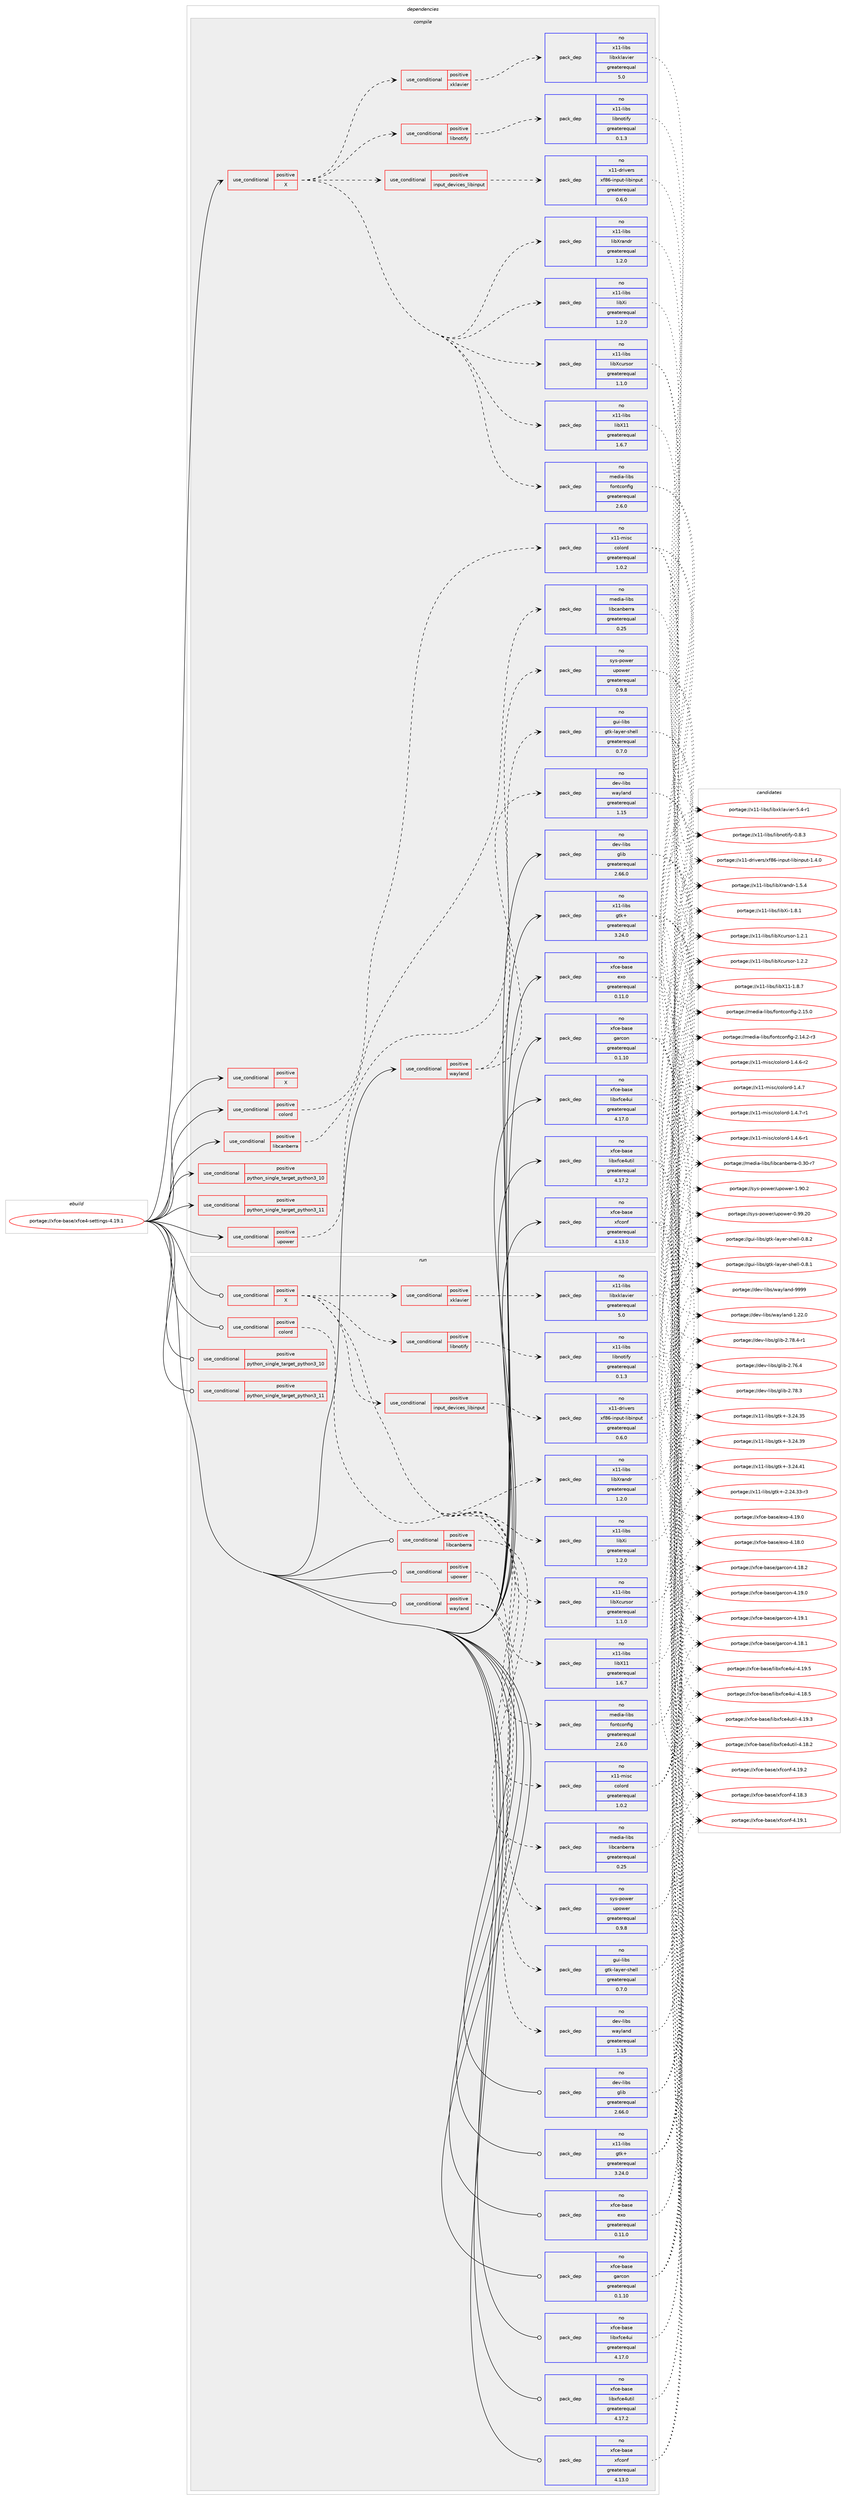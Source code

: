 digraph prolog {

# *************
# Graph options
# *************

newrank=true;
concentrate=true;
compound=true;
graph [rankdir=LR,fontname=Helvetica,fontsize=10,ranksep=1.5];#, ranksep=2.5, nodesep=0.2];
edge  [arrowhead=vee];
node  [fontname=Helvetica,fontsize=10];

# **********
# The ebuild
# **********

subgraph cluster_leftcol {
color=gray;
rank=same;
label=<<i>ebuild</i>>;
id [label="portage://xfce-base/xfce4-settings-4.19.1", color=red, width=4, href="../xfce-base/xfce4-settings-4.19.1.svg"];
}

# ****************
# The dependencies
# ****************

subgraph cluster_midcol {
color=gray;
label=<<i>dependencies</i>>;
subgraph cluster_compile {
fillcolor="#eeeeee";
style=filled;
label=<<i>compile</i>>;
subgraph cond13844 {
dependency20442 [label=<<TABLE BORDER="0" CELLBORDER="1" CELLSPACING="0" CELLPADDING="4"><TR><TD ROWSPAN="3" CELLPADDING="10">use_conditional</TD></TR><TR><TD>positive</TD></TR><TR><TD>X</TD></TR></TABLE>>, shape=none, color=red];
subgraph pack6325 {
dependency20443 [label=<<TABLE BORDER="0" CELLBORDER="1" CELLSPACING="0" CELLPADDING="4" WIDTH="220"><TR><TD ROWSPAN="6" CELLPADDING="30">pack_dep</TD></TR><TR><TD WIDTH="110">no</TD></TR><TR><TD>media-libs</TD></TR><TR><TD>fontconfig</TD></TR><TR><TD>greaterequal</TD></TR><TR><TD>2.6.0</TD></TR></TABLE>>, shape=none, color=blue];
}
dependency20442:e -> dependency20443:w [weight=20,style="dashed",arrowhead="vee"];
subgraph pack6326 {
dependency20444 [label=<<TABLE BORDER="0" CELLBORDER="1" CELLSPACING="0" CELLPADDING="4" WIDTH="220"><TR><TD ROWSPAN="6" CELLPADDING="30">pack_dep</TD></TR><TR><TD WIDTH="110">no</TD></TR><TR><TD>x11-libs</TD></TR><TR><TD>libX11</TD></TR><TR><TD>greaterequal</TD></TR><TR><TD>1.6.7</TD></TR></TABLE>>, shape=none, color=blue];
}
dependency20442:e -> dependency20444:w [weight=20,style="dashed",arrowhead="vee"];
subgraph pack6327 {
dependency20445 [label=<<TABLE BORDER="0" CELLBORDER="1" CELLSPACING="0" CELLPADDING="4" WIDTH="220"><TR><TD ROWSPAN="6" CELLPADDING="30">pack_dep</TD></TR><TR><TD WIDTH="110">no</TD></TR><TR><TD>x11-libs</TD></TR><TR><TD>libXcursor</TD></TR><TR><TD>greaterequal</TD></TR><TR><TD>1.1.0</TD></TR></TABLE>>, shape=none, color=blue];
}
dependency20442:e -> dependency20445:w [weight=20,style="dashed",arrowhead="vee"];
subgraph pack6328 {
dependency20446 [label=<<TABLE BORDER="0" CELLBORDER="1" CELLSPACING="0" CELLPADDING="4" WIDTH="220"><TR><TD ROWSPAN="6" CELLPADDING="30">pack_dep</TD></TR><TR><TD WIDTH="110">no</TD></TR><TR><TD>x11-libs</TD></TR><TR><TD>libXi</TD></TR><TR><TD>greaterequal</TD></TR><TR><TD>1.2.0</TD></TR></TABLE>>, shape=none, color=blue];
}
dependency20442:e -> dependency20446:w [weight=20,style="dashed",arrowhead="vee"];
subgraph pack6329 {
dependency20447 [label=<<TABLE BORDER="0" CELLBORDER="1" CELLSPACING="0" CELLPADDING="4" WIDTH="220"><TR><TD ROWSPAN="6" CELLPADDING="30">pack_dep</TD></TR><TR><TD WIDTH="110">no</TD></TR><TR><TD>x11-libs</TD></TR><TR><TD>libXrandr</TD></TR><TR><TD>greaterequal</TD></TR><TR><TD>1.2.0</TD></TR></TABLE>>, shape=none, color=blue];
}
dependency20442:e -> dependency20447:w [weight=20,style="dashed",arrowhead="vee"];
subgraph cond13845 {
dependency20448 [label=<<TABLE BORDER="0" CELLBORDER="1" CELLSPACING="0" CELLPADDING="4"><TR><TD ROWSPAN="3" CELLPADDING="10">use_conditional</TD></TR><TR><TD>positive</TD></TR><TR><TD>input_devices_libinput</TD></TR></TABLE>>, shape=none, color=red];
subgraph pack6330 {
dependency20449 [label=<<TABLE BORDER="0" CELLBORDER="1" CELLSPACING="0" CELLPADDING="4" WIDTH="220"><TR><TD ROWSPAN="6" CELLPADDING="30">pack_dep</TD></TR><TR><TD WIDTH="110">no</TD></TR><TR><TD>x11-drivers</TD></TR><TR><TD>xf86-input-libinput</TD></TR><TR><TD>greaterequal</TD></TR><TR><TD>0.6.0</TD></TR></TABLE>>, shape=none, color=blue];
}
dependency20448:e -> dependency20449:w [weight=20,style="dashed",arrowhead="vee"];
}
dependency20442:e -> dependency20448:w [weight=20,style="dashed",arrowhead="vee"];
subgraph cond13846 {
dependency20450 [label=<<TABLE BORDER="0" CELLBORDER="1" CELLSPACING="0" CELLPADDING="4"><TR><TD ROWSPAN="3" CELLPADDING="10">use_conditional</TD></TR><TR><TD>positive</TD></TR><TR><TD>libnotify</TD></TR></TABLE>>, shape=none, color=red];
subgraph pack6331 {
dependency20451 [label=<<TABLE BORDER="0" CELLBORDER="1" CELLSPACING="0" CELLPADDING="4" WIDTH="220"><TR><TD ROWSPAN="6" CELLPADDING="30">pack_dep</TD></TR><TR><TD WIDTH="110">no</TD></TR><TR><TD>x11-libs</TD></TR><TR><TD>libnotify</TD></TR><TR><TD>greaterequal</TD></TR><TR><TD>0.1.3</TD></TR></TABLE>>, shape=none, color=blue];
}
dependency20450:e -> dependency20451:w [weight=20,style="dashed",arrowhead="vee"];
}
dependency20442:e -> dependency20450:w [weight=20,style="dashed",arrowhead="vee"];
subgraph cond13847 {
dependency20452 [label=<<TABLE BORDER="0" CELLBORDER="1" CELLSPACING="0" CELLPADDING="4"><TR><TD ROWSPAN="3" CELLPADDING="10">use_conditional</TD></TR><TR><TD>positive</TD></TR><TR><TD>xklavier</TD></TR></TABLE>>, shape=none, color=red];
subgraph pack6332 {
dependency20453 [label=<<TABLE BORDER="0" CELLBORDER="1" CELLSPACING="0" CELLPADDING="4" WIDTH="220"><TR><TD ROWSPAN="6" CELLPADDING="30">pack_dep</TD></TR><TR><TD WIDTH="110">no</TD></TR><TR><TD>x11-libs</TD></TR><TR><TD>libxklavier</TD></TR><TR><TD>greaterequal</TD></TR><TR><TD>5.0</TD></TR></TABLE>>, shape=none, color=blue];
}
dependency20452:e -> dependency20453:w [weight=20,style="dashed",arrowhead="vee"];
}
dependency20442:e -> dependency20452:w [weight=20,style="dashed",arrowhead="vee"];
}
id:e -> dependency20442:w [weight=20,style="solid",arrowhead="vee"];
subgraph cond13848 {
dependency20454 [label=<<TABLE BORDER="0" CELLBORDER="1" CELLSPACING="0" CELLPADDING="4"><TR><TD ROWSPAN="3" CELLPADDING="10">use_conditional</TD></TR><TR><TD>positive</TD></TR><TR><TD>X</TD></TR></TABLE>>, shape=none, color=red];
# *** BEGIN UNKNOWN DEPENDENCY TYPE (TODO) ***
# dependency20454 -> package_dependency(portage://xfce-base/xfce4-settings-4.19.1,install,no,x11-base,xorg-proto,none,[,,],[],[])
# *** END UNKNOWN DEPENDENCY TYPE (TODO) ***

}
id:e -> dependency20454:w [weight=20,style="solid",arrowhead="vee"];
subgraph cond13849 {
dependency20455 [label=<<TABLE BORDER="0" CELLBORDER="1" CELLSPACING="0" CELLPADDING="4"><TR><TD ROWSPAN="3" CELLPADDING="10">use_conditional</TD></TR><TR><TD>positive</TD></TR><TR><TD>colord</TD></TR></TABLE>>, shape=none, color=red];
subgraph pack6333 {
dependency20456 [label=<<TABLE BORDER="0" CELLBORDER="1" CELLSPACING="0" CELLPADDING="4" WIDTH="220"><TR><TD ROWSPAN="6" CELLPADDING="30">pack_dep</TD></TR><TR><TD WIDTH="110">no</TD></TR><TR><TD>x11-misc</TD></TR><TR><TD>colord</TD></TR><TR><TD>greaterequal</TD></TR><TR><TD>1.0.2</TD></TR></TABLE>>, shape=none, color=blue];
}
dependency20455:e -> dependency20456:w [weight=20,style="dashed",arrowhead="vee"];
}
id:e -> dependency20455:w [weight=20,style="solid",arrowhead="vee"];
subgraph cond13850 {
dependency20457 [label=<<TABLE BORDER="0" CELLBORDER="1" CELLSPACING="0" CELLPADDING="4"><TR><TD ROWSPAN="3" CELLPADDING="10">use_conditional</TD></TR><TR><TD>positive</TD></TR><TR><TD>libcanberra</TD></TR></TABLE>>, shape=none, color=red];
subgraph pack6334 {
dependency20458 [label=<<TABLE BORDER="0" CELLBORDER="1" CELLSPACING="0" CELLPADDING="4" WIDTH="220"><TR><TD ROWSPAN="6" CELLPADDING="30">pack_dep</TD></TR><TR><TD WIDTH="110">no</TD></TR><TR><TD>media-libs</TD></TR><TR><TD>libcanberra</TD></TR><TR><TD>greaterequal</TD></TR><TR><TD>0.25</TD></TR></TABLE>>, shape=none, color=blue];
}
dependency20457:e -> dependency20458:w [weight=20,style="dashed",arrowhead="vee"];
}
id:e -> dependency20457:w [weight=20,style="solid",arrowhead="vee"];
subgraph cond13851 {
dependency20459 [label=<<TABLE BORDER="0" CELLBORDER="1" CELLSPACING="0" CELLPADDING="4"><TR><TD ROWSPAN="3" CELLPADDING="10">use_conditional</TD></TR><TR><TD>positive</TD></TR><TR><TD>python_single_target_python3_10</TD></TR></TABLE>>, shape=none, color=red];
# *** BEGIN UNKNOWN DEPENDENCY TYPE (TODO) ***
# dependency20459 -> package_dependency(portage://xfce-base/xfce4-settings-4.19.1,install,no,dev-lang,python,none,[,,],[slot(3.10)],[])
# *** END UNKNOWN DEPENDENCY TYPE (TODO) ***

}
id:e -> dependency20459:w [weight=20,style="solid",arrowhead="vee"];
subgraph cond13852 {
dependency20460 [label=<<TABLE BORDER="0" CELLBORDER="1" CELLSPACING="0" CELLPADDING="4"><TR><TD ROWSPAN="3" CELLPADDING="10">use_conditional</TD></TR><TR><TD>positive</TD></TR><TR><TD>python_single_target_python3_11</TD></TR></TABLE>>, shape=none, color=red];
# *** BEGIN UNKNOWN DEPENDENCY TYPE (TODO) ***
# dependency20460 -> package_dependency(portage://xfce-base/xfce4-settings-4.19.1,install,no,dev-lang,python,none,[,,],[slot(3.11)],[])
# *** END UNKNOWN DEPENDENCY TYPE (TODO) ***

}
id:e -> dependency20460:w [weight=20,style="solid",arrowhead="vee"];
subgraph cond13853 {
dependency20461 [label=<<TABLE BORDER="0" CELLBORDER="1" CELLSPACING="0" CELLPADDING="4"><TR><TD ROWSPAN="3" CELLPADDING="10">use_conditional</TD></TR><TR><TD>positive</TD></TR><TR><TD>upower</TD></TR></TABLE>>, shape=none, color=red];
subgraph pack6335 {
dependency20462 [label=<<TABLE BORDER="0" CELLBORDER="1" CELLSPACING="0" CELLPADDING="4" WIDTH="220"><TR><TD ROWSPAN="6" CELLPADDING="30">pack_dep</TD></TR><TR><TD WIDTH="110">no</TD></TR><TR><TD>sys-power</TD></TR><TR><TD>upower</TD></TR><TR><TD>greaterequal</TD></TR><TR><TD>0.9.8</TD></TR></TABLE>>, shape=none, color=blue];
}
dependency20461:e -> dependency20462:w [weight=20,style="dashed",arrowhead="vee"];
}
id:e -> dependency20461:w [weight=20,style="solid",arrowhead="vee"];
subgraph cond13854 {
dependency20463 [label=<<TABLE BORDER="0" CELLBORDER="1" CELLSPACING="0" CELLPADDING="4"><TR><TD ROWSPAN="3" CELLPADDING="10">use_conditional</TD></TR><TR><TD>positive</TD></TR><TR><TD>wayland</TD></TR></TABLE>>, shape=none, color=red];
subgraph pack6336 {
dependency20464 [label=<<TABLE BORDER="0" CELLBORDER="1" CELLSPACING="0" CELLPADDING="4" WIDTH="220"><TR><TD ROWSPAN="6" CELLPADDING="30">pack_dep</TD></TR><TR><TD WIDTH="110">no</TD></TR><TR><TD>dev-libs</TD></TR><TR><TD>wayland</TD></TR><TR><TD>greaterequal</TD></TR><TR><TD>1.15</TD></TR></TABLE>>, shape=none, color=blue];
}
dependency20463:e -> dependency20464:w [weight=20,style="dashed",arrowhead="vee"];
subgraph pack6337 {
dependency20465 [label=<<TABLE BORDER="0" CELLBORDER="1" CELLSPACING="0" CELLPADDING="4" WIDTH="220"><TR><TD ROWSPAN="6" CELLPADDING="30">pack_dep</TD></TR><TR><TD WIDTH="110">no</TD></TR><TR><TD>gui-libs</TD></TR><TR><TD>gtk-layer-shell</TD></TR><TR><TD>greaterequal</TD></TR><TR><TD>0.7.0</TD></TR></TABLE>>, shape=none, color=blue];
}
dependency20463:e -> dependency20465:w [weight=20,style="dashed",arrowhead="vee"];
}
id:e -> dependency20463:w [weight=20,style="solid",arrowhead="vee"];
subgraph pack6338 {
dependency20466 [label=<<TABLE BORDER="0" CELLBORDER="1" CELLSPACING="0" CELLPADDING="4" WIDTH="220"><TR><TD ROWSPAN="6" CELLPADDING="30">pack_dep</TD></TR><TR><TD WIDTH="110">no</TD></TR><TR><TD>dev-libs</TD></TR><TR><TD>glib</TD></TR><TR><TD>greaterequal</TD></TR><TR><TD>2.66.0</TD></TR></TABLE>>, shape=none, color=blue];
}
id:e -> dependency20466:w [weight=20,style="solid",arrowhead="vee"];
subgraph pack6339 {
dependency20467 [label=<<TABLE BORDER="0" CELLBORDER="1" CELLSPACING="0" CELLPADDING="4" WIDTH="220"><TR><TD ROWSPAN="6" CELLPADDING="30">pack_dep</TD></TR><TR><TD WIDTH="110">no</TD></TR><TR><TD>x11-libs</TD></TR><TR><TD>gtk+</TD></TR><TR><TD>greaterequal</TD></TR><TR><TD>3.24.0</TD></TR></TABLE>>, shape=none, color=blue];
}
id:e -> dependency20467:w [weight=20,style="solid",arrowhead="vee"];
subgraph pack6340 {
dependency20468 [label=<<TABLE BORDER="0" CELLBORDER="1" CELLSPACING="0" CELLPADDING="4" WIDTH="220"><TR><TD ROWSPAN="6" CELLPADDING="30">pack_dep</TD></TR><TR><TD WIDTH="110">no</TD></TR><TR><TD>xfce-base</TD></TR><TR><TD>exo</TD></TR><TR><TD>greaterequal</TD></TR><TR><TD>0.11.0</TD></TR></TABLE>>, shape=none, color=blue];
}
id:e -> dependency20468:w [weight=20,style="solid",arrowhead="vee"];
subgraph pack6341 {
dependency20469 [label=<<TABLE BORDER="0" CELLBORDER="1" CELLSPACING="0" CELLPADDING="4" WIDTH="220"><TR><TD ROWSPAN="6" CELLPADDING="30">pack_dep</TD></TR><TR><TD WIDTH="110">no</TD></TR><TR><TD>xfce-base</TD></TR><TR><TD>garcon</TD></TR><TR><TD>greaterequal</TD></TR><TR><TD>0.1.10</TD></TR></TABLE>>, shape=none, color=blue];
}
id:e -> dependency20469:w [weight=20,style="solid",arrowhead="vee"];
subgraph pack6342 {
dependency20470 [label=<<TABLE BORDER="0" CELLBORDER="1" CELLSPACING="0" CELLPADDING="4" WIDTH="220"><TR><TD ROWSPAN="6" CELLPADDING="30">pack_dep</TD></TR><TR><TD WIDTH="110">no</TD></TR><TR><TD>xfce-base</TD></TR><TR><TD>libxfce4ui</TD></TR><TR><TD>greaterequal</TD></TR><TR><TD>4.17.0</TD></TR></TABLE>>, shape=none, color=blue];
}
id:e -> dependency20470:w [weight=20,style="solid",arrowhead="vee"];
subgraph pack6343 {
dependency20471 [label=<<TABLE BORDER="0" CELLBORDER="1" CELLSPACING="0" CELLPADDING="4" WIDTH="220"><TR><TD ROWSPAN="6" CELLPADDING="30">pack_dep</TD></TR><TR><TD WIDTH="110">no</TD></TR><TR><TD>xfce-base</TD></TR><TR><TD>libxfce4util</TD></TR><TR><TD>greaterequal</TD></TR><TR><TD>4.17.2</TD></TR></TABLE>>, shape=none, color=blue];
}
id:e -> dependency20471:w [weight=20,style="solid",arrowhead="vee"];
subgraph pack6344 {
dependency20472 [label=<<TABLE BORDER="0" CELLBORDER="1" CELLSPACING="0" CELLPADDING="4" WIDTH="220"><TR><TD ROWSPAN="6" CELLPADDING="30">pack_dep</TD></TR><TR><TD WIDTH="110">no</TD></TR><TR><TD>xfce-base</TD></TR><TR><TD>xfconf</TD></TR><TR><TD>greaterequal</TD></TR><TR><TD>4.13.0</TD></TR></TABLE>>, shape=none, color=blue];
}
id:e -> dependency20472:w [weight=20,style="solid",arrowhead="vee"];
}
subgraph cluster_compileandrun {
fillcolor="#eeeeee";
style=filled;
label=<<i>compile and run</i>>;
}
subgraph cluster_run {
fillcolor="#eeeeee";
style=filled;
label=<<i>run</i>>;
subgraph cond13855 {
dependency20473 [label=<<TABLE BORDER="0" CELLBORDER="1" CELLSPACING="0" CELLPADDING="4"><TR><TD ROWSPAN="3" CELLPADDING="10">use_conditional</TD></TR><TR><TD>positive</TD></TR><TR><TD>X</TD></TR></TABLE>>, shape=none, color=red];
subgraph pack6345 {
dependency20474 [label=<<TABLE BORDER="0" CELLBORDER="1" CELLSPACING="0" CELLPADDING="4" WIDTH="220"><TR><TD ROWSPAN="6" CELLPADDING="30">pack_dep</TD></TR><TR><TD WIDTH="110">no</TD></TR><TR><TD>media-libs</TD></TR><TR><TD>fontconfig</TD></TR><TR><TD>greaterequal</TD></TR><TR><TD>2.6.0</TD></TR></TABLE>>, shape=none, color=blue];
}
dependency20473:e -> dependency20474:w [weight=20,style="dashed",arrowhead="vee"];
subgraph pack6346 {
dependency20475 [label=<<TABLE BORDER="0" CELLBORDER="1" CELLSPACING="0" CELLPADDING="4" WIDTH="220"><TR><TD ROWSPAN="6" CELLPADDING="30">pack_dep</TD></TR><TR><TD WIDTH="110">no</TD></TR><TR><TD>x11-libs</TD></TR><TR><TD>libX11</TD></TR><TR><TD>greaterequal</TD></TR><TR><TD>1.6.7</TD></TR></TABLE>>, shape=none, color=blue];
}
dependency20473:e -> dependency20475:w [weight=20,style="dashed",arrowhead="vee"];
subgraph pack6347 {
dependency20476 [label=<<TABLE BORDER="0" CELLBORDER="1" CELLSPACING="0" CELLPADDING="4" WIDTH="220"><TR><TD ROWSPAN="6" CELLPADDING="30">pack_dep</TD></TR><TR><TD WIDTH="110">no</TD></TR><TR><TD>x11-libs</TD></TR><TR><TD>libXcursor</TD></TR><TR><TD>greaterequal</TD></TR><TR><TD>1.1.0</TD></TR></TABLE>>, shape=none, color=blue];
}
dependency20473:e -> dependency20476:w [weight=20,style="dashed",arrowhead="vee"];
subgraph pack6348 {
dependency20477 [label=<<TABLE BORDER="0" CELLBORDER="1" CELLSPACING="0" CELLPADDING="4" WIDTH="220"><TR><TD ROWSPAN="6" CELLPADDING="30">pack_dep</TD></TR><TR><TD WIDTH="110">no</TD></TR><TR><TD>x11-libs</TD></TR><TR><TD>libXi</TD></TR><TR><TD>greaterequal</TD></TR><TR><TD>1.2.0</TD></TR></TABLE>>, shape=none, color=blue];
}
dependency20473:e -> dependency20477:w [weight=20,style="dashed",arrowhead="vee"];
subgraph pack6349 {
dependency20478 [label=<<TABLE BORDER="0" CELLBORDER="1" CELLSPACING="0" CELLPADDING="4" WIDTH="220"><TR><TD ROWSPAN="6" CELLPADDING="30">pack_dep</TD></TR><TR><TD WIDTH="110">no</TD></TR><TR><TD>x11-libs</TD></TR><TR><TD>libXrandr</TD></TR><TR><TD>greaterequal</TD></TR><TR><TD>1.2.0</TD></TR></TABLE>>, shape=none, color=blue];
}
dependency20473:e -> dependency20478:w [weight=20,style="dashed",arrowhead="vee"];
subgraph cond13856 {
dependency20479 [label=<<TABLE BORDER="0" CELLBORDER="1" CELLSPACING="0" CELLPADDING="4"><TR><TD ROWSPAN="3" CELLPADDING="10">use_conditional</TD></TR><TR><TD>positive</TD></TR><TR><TD>input_devices_libinput</TD></TR></TABLE>>, shape=none, color=red];
subgraph pack6350 {
dependency20480 [label=<<TABLE BORDER="0" CELLBORDER="1" CELLSPACING="0" CELLPADDING="4" WIDTH="220"><TR><TD ROWSPAN="6" CELLPADDING="30">pack_dep</TD></TR><TR><TD WIDTH="110">no</TD></TR><TR><TD>x11-drivers</TD></TR><TR><TD>xf86-input-libinput</TD></TR><TR><TD>greaterequal</TD></TR><TR><TD>0.6.0</TD></TR></TABLE>>, shape=none, color=blue];
}
dependency20479:e -> dependency20480:w [weight=20,style="dashed",arrowhead="vee"];
}
dependency20473:e -> dependency20479:w [weight=20,style="dashed",arrowhead="vee"];
subgraph cond13857 {
dependency20481 [label=<<TABLE BORDER="0" CELLBORDER="1" CELLSPACING="0" CELLPADDING="4"><TR><TD ROWSPAN="3" CELLPADDING="10">use_conditional</TD></TR><TR><TD>positive</TD></TR><TR><TD>libnotify</TD></TR></TABLE>>, shape=none, color=red];
subgraph pack6351 {
dependency20482 [label=<<TABLE BORDER="0" CELLBORDER="1" CELLSPACING="0" CELLPADDING="4" WIDTH="220"><TR><TD ROWSPAN="6" CELLPADDING="30">pack_dep</TD></TR><TR><TD WIDTH="110">no</TD></TR><TR><TD>x11-libs</TD></TR><TR><TD>libnotify</TD></TR><TR><TD>greaterequal</TD></TR><TR><TD>0.1.3</TD></TR></TABLE>>, shape=none, color=blue];
}
dependency20481:e -> dependency20482:w [weight=20,style="dashed",arrowhead="vee"];
}
dependency20473:e -> dependency20481:w [weight=20,style="dashed",arrowhead="vee"];
subgraph cond13858 {
dependency20483 [label=<<TABLE BORDER="0" CELLBORDER="1" CELLSPACING="0" CELLPADDING="4"><TR><TD ROWSPAN="3" CELLPADDING="10">use_conditional</TD></TR><TR><TD>positive</TD></TR><TR><TD>xklavier</TD></TR></TABLE>>, shape=none, color=red];
subgraph pack6352 {
dependency20484 [label=<<TABLE BORDER="0" CELLBORDER="1" CELLSPACING="0" CELLPADDING="4" WIDTH="220"><TR><TD ROWSPAN="6" CELLPADDING="30">pack_dep</TD></TR><TR><TD WIDTH="110">no</TD></TR><TR><TD>x11-libs</TD></TR><TR><TD>libxklavier</TD></TR><TR><TD>greaterequal</TD></TR><TR><TD>5.0</TD></TR></TABLE>>, shape=none, color=blue];
}
dependency20483:e -> dependency20484:w [weight=20,style="dashed",arrowhead="vee"];
}
dependency20473:e -> dependency20483:w [weight=20,style="dashed",arrowhead="vee"];
}
id:e -> dependency20473:w [weight=20,style="solid",arrowhead="odot"];
subgraph cond13859 {
dependency20485 [label=<<TABLE BORDER="0" CELLBORDER="1" CELLSPACING="0" CELLPADDING="4"><TR><TD ROWSPAN="3" CELLPADDING="10">use_conditional</TD></TR><TR><TD>positive</TD></TR><TR><TD>colord</TD></TR></TABLE>>, shape=none, color=red];
subgraph pack6353 {
dependency20486 [label=<<TABLE BORDER="0" CELLBORDER="1" CELLSPACING="0" CELLPADDING="4" WIDTH="220"><TR><TD ROWSPAN="6" CELLPADDING="30">pack_dep</TD></TR><TR><TD WIDTH="110">no</TD></TR><TR><TD>x11-misc</TD></TR><TR><TD>colord</TD></TR><TR><TD>greaterequal</TD></TR><TR><TD>1.0.2</TD></TR></TABLE>>, shape=none, color=blue];
}
dependency20485:e -> dependency20486:w [weight=20,style="dashed",arrowhead="vee"];
}
id:e -> dependency20485:w [weight=20,style="solid",arrowhead="odot"];
subgraph cond13860 {
dependency20487 [label=<<TABLE BORDER="0" CELLBORDER="1" CELLSPACING="0" CELLPADDING="4"><TR><TD ROWSPAN="3" CELLPADDING="10">use_conditional</TD></TR><TR><TD>positive</TD></TR><TR><TD>libcanberra</TD></TR></TABLE>>, shape=none, color=red];
subgraph pack6354 {
dependency20488 [label=<<TABLE BORDER="0" CELLBORDER="1" CELLSPACING="0" CELLPADDING="4" WIDTH="220"><TR><TD ROWSPAN="6" CELLPADDING="30">pack_dep</TD></TR><TR><TD WIDTH="110">no</TD></TR><TR><TD>media-libs</TD></TR><TR><TD>libcanberra</TD></TR><TR><TD>greaterequal</TD></TR><TR><TD>0.25</TD></TR></TABLE>>, shape=none, color=blue];
}
dependency20487:e -> dependency20488:w [weight=20,style="dashed",arrowhead="vee"];
}
id:e -> dependency20487:w [weight=20,style="solid",arrowhead="odot"];
subgraph cond13861 {
dependency20489 [label=<<TABLE BORDER="0" CELLBORDER="1" CELLSPACING="0" CELLPADDING="4"><TR><TD ROWSPAN="3" CELLPADDING="10">use_conditional</TD></TR><TR><TD>positive</TD></TR><TR><TD>python_single_target_python3_10</TD></TR></TABLE>>, shape=none, color=red];
# *** BEGIN UNKNOWN DEPENDENCY TYPE (TODO) ***
# dependency20489 -> package_dependency(portage://xfce-base/xfce4-settings-4.19.1,run,no,dev-lang,python,none,[,,],[slot(3.10)],[])
# *** END UNKNOWN DEPENDENCY TYPE (TODO) ***

}
id:e -> dependency20489:w [weight=20,style="solid",arrowhead="odot"];
subgraph cond13862 {
dependency20490 [label=<<TABLE BORDER="0" CELLBORDER="1" CELLSPACING="0" CELLPADDING="4"><TR><TD ROWSPAN="3" CELLPADDING="10">use_conditional</TD></TR><TR><TD>positive</TD></TR><TR><TD>python_single_target_python3_11</TD></TR></TABLE>>, shape=none, color=red];
# *** BEGIN UNKNOWN DEPENDENCY TYPE (TODO) ***
# dependency20490 -> package_dependency(portage://xfce-base/xfce4-settings-4.19.1,run,no,dev-lang,python,none,[,,],[slot(3.11)],[])
# *** END UNKNOWN DEPENDENCY TYPE (TODO) ***

}
id:e -> dependency20490:w [weight=20,style="solid",arrowhead="odot"];
subgraph cond13863 {
dependency20491 [label=<<TABLE BORDER="0" CELLBORDER="1" CELLSPACING="0" CELLPADDING="4"><TR><TD ROWSPAN="3" CELLPADDING="10">use_conditional</TD></TR><TR><TD>positive</TD></TR><TR><TD>upower</TD></TR></TABLE>>, shape=none, color=red];
subgraph pack6355 {
dependency20492 [label=<<TABLE BORDER="0" CELLBORDER="1" CELLSPACING="0" CELLPADDING="4" WIDTH="220"><TR><TD ROWSPAN="6" CELLPADDING="30">pack_dep</TD></TR><TR><TD WIDTH="110">no</TD></TR><TR><TD>sys-power</TD></TR><TR><TD>upower</TD></TR><TR><TD>greaterequal</TD></TR><TR><TD>0.9.8</TD></TR></TABLE>>, shape=none, color=blue];
}
dependency20491:e -> dependency20492:w [weight=20,style="dashed",arrowhead="vee"];
}
id:e -> dependency20491:w [weight=20,style="solid",arrowhead="odot"];
subgraph cond13864 {
dependency20493 [label=<<TABLE BORDER="0" CELLBORDER="1" CELLSPACING="0" CELLPADDING="4"><TR><TD ROWSPAN="3" CELLPADDING="10">use_conditional</TD></TR><TR><TD>positive</TD></TR><TR><TD>wayland</TD></TR></TABLE>>, shape=none, color=red];
subgraph pack6356 {
dependency20494 [label=<<TABLE BORDER="0" CELLBORDER="1" CELLSPACING="0" CELLPADDING="4" WIDTH="220"><TR><TD ROWSPAN="6" CELLPADDING="30">pack_dep</TD></TR><TR><TD WIDTH="110">no</TD></TR><TR><TD>dev-libs</TD></TR><TR><TD>wayland</TD></TR><TR><TD>greaterequal</TD></TR><TR><TD>1.15</TD></TR></TABLE>>, shape=none, color=blue];
}
dependency20493:e -> dependency20494:w [weight=20,style="dashed",arrowhead="vee"];
subgraph pack6357 {
dependency20495 [label=<<TABLE BORDER="0" CELLBORDER="1" CELLSPACING="0" CELLPADDING="4" WIDTH="220"><TR><TD ROWSPAN="6" CELLPADDING="30">pack_dep</TD></TR><TR><TD WIDTH="110">no</TD></TR><TR><TD>gui-libs</TD></TR><TR><TD>gtk-layer-shell</TD></TR><TR><TD>greaterequal</TD></TR><TR><TD>0.7.0</TD></TR></TABLE>>, shape=none, color=blue];
}
dependency20493:e -> dependency20495:w [weight=20,style="dashed",arrowhead="vee"];
}
id:e -> dependency20493:w [weight=20,style="solid",arrowhead="odot"];
subgraph pack6358 {
dependency20496 [label=<<TABLE BORDER="0" CELLBORDER="1" CELLSPACING="0" CELLPADDING="4" WIDTH="220"><TR><TD ROWSPAN="6" CELLPADDING="30">pack_dep</TD></TR><TR><TD WIDTH="110">no</TD></TR><TR><TD>dev-libs</TD></TR><TR><TD>glib</TD></TR><TR><TD>greaterequal</TD></TR><TR><TD>2.66.0</TD></TR></TABLE>>, shape=none, color=blue];
}
id:e -> dependency20496:w [weight=20,style="solid",arrowhead="odot"];
subgraph pack6359 {
dependency20497 [label=<<TABLE BORDER="0" CELLBORDER="1" CELLSPACING="0" CELLPADDING="4" WIDTH="220"><TR><TD ROWSPAN="6" CELLPADDING="30">pack_dep</TD></TR><TR><TD WIDTH="110">no</TD></TR><TR><TD>x11-libs</TD></TR><TR><TD>gtk+</TD></TR><TR><TD>greaterequal</TD></TR><TR><TD>3.24.0</TD></TR></TABLE>>, shape=none, color=blue];
}
id:e -> dependency20497:w [weight=20,style="solid",arrowhead="odot"];
subgraph pack6360 {
dependency20498 [label=<<TABLE BORDER="0" CELLBORDER="1" CELLSPACING="0" CELLPADDING="4" WIDTH="220"><TR><TD ROWSPAN="6" CELLPADDING="30">pack_dep</TD></TR><TR><TD WIDTH="110">no</TD></TR><TR><TD>xfce-base</TD></TR><TR><TD>exo</TD></TR><TR><TD>greaterequal</TD></TR><TR><TD>0.11.0</TD></TR></TABLE>>, shape=none, color=blue];
}
id:e -> dependency20498:w [weight=20,style="solid",arrowhead="odot"];
subgraph pack6361 {
dependency20499 [label=<<TABLE BORDER="0" CELLBORDER="1" CELLSPACING="0" CELLPADDING="4" WIDTH="220"><TR><TD ROWSPAN="6" CELLPADDING="30">pack_dep</TD></TR><TR><TD WIDTH="110">no</TD></TR><TR><TD>xfce-base</TD></TR><TR><TD>garcon</TD></TR><TR><TD>greaterequal</TD></TR><TR><TD>0.1.10</TD></TR></TABLE>>, shape=none, color=blue];
}
id:e -> dependency20499:w [weight=20,style="solid",arrowhead="odot"];
subgraph pack6362 {
dependency20500 [label=<<TABLE BORDER="0" CELLBORDER="1" CELLSPACING="0" CELLPADDING="4" WIDTH="220"><TR><TD ROWSPAN="6" CELLPADDING="30">pack_dep</TD></TR><TR><TD WIDTH="110">no</TD></TR><TR><TD>xfce-base</TD></TR><TR><TD>libxfce4ui</TD></TR><TR><TD>greaterequal</TD></TR><TR><TD>4.17.0</TD></TR></TABLE>>, shape=none, color=blue];
}
id:e -> dependency20500:w [weight=20,style="solid",arrowhead="odot"];
subgraph pack6363 {
dependency20501 [label=<<TABLE BORDER="0" CELLBORDER="1" CELLSPACING="0" CELLPADDING="4" WIDTH="220"><TR><TD ROWSPAN="6" CELLPADDING="30">pack_dep</TD></TR><TR><TD WIDTH="110">no</TD></TR><TR><TD>xfce-base</TD></TR><TR><TD>libxfce4util</TD></TR><TR><TD>greaterequal</TD></TR><TR><TD>4.17.2</TD></TR></TABLE>>, shape=none, color=blue];
}
id:e -> dependency20501:w [weight=20,style="solid",arrowhead="odot"];
subgraph pack6364 {
dependency20502 [label=<<TABLE BORDER="0" CELLBORDER="1" CELLSPACING="0" CELLPADDING="4" WIDTH="220"><TR><TD ROWSPAN="6" CELLPADDING="30">pack_dep</TD></TR><TR><TD WIDTH="110">no</TD></TR><TR><TD>xfce-base</TD></TR><TR><TD>xfconf</TD></TR><TR><TD>greaterequal</TD></TR><TR><TD>4.13.0</TD></TR></TABLE>>, shape=none, color=blue];
}
id:e -> dependency20502:w [weight=20,style="solid",arrowhead="odot"];
}
}

# **************
# The candidates
# **************

subgraph cluster_choices {
rank=same;
color=gray;
label=<<i>candidates</i>>;

subgraph choice6325 {
color=black;
nodesep=1;
choice1091011001059745108105981154710211111011699111110102105103455046495246504511451 [label="portage://media-libs/fontconfig-2.14.2-r3", color=red, width=4,href="../media-libs/fontconfig-2.14.2-r3.svg"];
choice109101100105974510810598115471021111101169911111010210510345504649534648 [label="portage://media-libs/fontconfig-2.15.0", color=red, width=4,href="../media-libs/fontconfig-2.15.0.svg"];
dependency20443:e -> choice1091011001059745108105981154710211111011699111110102105103455046495246504511451:w [style=dotted,weight="100"];
dependency20443:e -> choice109101100105974510810598115471021111101169911111010210510345504649534648:w [style=dotted,weight="100"];
}
subgraph choice6326 {
color=black;
nodesep=1;
choice120494945108105981154710810598884949454946564655 [label="portage://x11-libs/libX11-1.8.7", color=red, width=4,href="../x11-libs/libX11-1.8.7.svg"];
dependency20444:e -> choice120494945108105981154710810598884949454946564655:w [style=dotted,weight="100"];
}
subgraph choice6327 {
color=black;
nodesep=1;
choice1204949451081059811547108105988899117114115111114454946504649 [label="portage://x11-libs/libXcursor-1.2.1", color=red, width=4,href="../x11-libs/libXcursor-1.2.1.svg"];
choice1204949451081059811547108105988899117114115111114454946504650 [label="portage://x11-libs/libXcursor-1.2.2", color=red, width=4,href="../x11-libs/libXcursor-1.2.2.svg"];
dependency20445:e -> choice1204949451081059811547108105988899117114115111114454946504649:w [style=dotted,weight="100"];
dependency20445:e -> choice1204949451081059811547108105988899117114115111114454946504650:w [style=dotted,weight="100"];
}
subgraph choice6328 {
color=black;
nodesep=1;
choice12049494510810598115471081059888105454946564649 [label="portage://x11-libs/libXi-1.8.1", color=red, width=4,href="../x11-libs/libXi-1.8.1.svg"];
dependency20446:e -> choice12049494510810598115471081059888105454946564649:w [style=dotted,weight="100"];
}
subgraph choice6329 {
color=black;
nodesep=1;
choice1204949451081059811547108105988811497110100114454946534652 [label="portage://x11-libs/libXrandr-1.5.4", color=red, width=4,href="../x11-libs/libXrandr-1.5.4.svg"];
dependency20447:e -> choice1204949451081059811547108105988811497110100114454946534652:w [style=dotted,weight="100"];
}
subgraph choice6330 {
color=black;
nodesep=1;
choice120494945100114105118101114115471201025654451051101121171164510810598105110112117116454946524648 [label="portage://x11-drivers/xf86-input-libinput-1.4.0", color=red, width=4,href="../x11-drivers/xf86-input-libinput-1.4.0.svg"];
dependency20449:e -> choice120494945100114105118101114115471201025654451051101121171164510810598105110112117116454946524648:w [style=dotted,weight="100"];
}
subgraph choice6331 {
color=black;
nodesep=1;
choice120494945108105981154710810598110111116105102121454846564651 [label="portage://x11-libs/libnotify-0.8.3", color=red, width=4,href="../x11-libs/libnotify-0.8.3.svg"];
dependency20451:e -> choice120494945108105981154710810598110111116105102121454846564651:w [style=dotted,weight="100"];
}
subgraph choice6332 {
color=black;
nodesep=1;
choice12049494510810598115471081059812010710897118105101114455346524511449 [label="portage://x11-libs/libxklavier-5.4-r1", color=red, width=4,href="../x11-libs/libxklavier-5.4-r1.svg"];
dependency20453:e -> choice12049494510810598115471081059812010710897118105101114455346524511449:w [style=dotted,weight="100"];
}
subgraph choice6333 {
color=black;
nodesep=1;
choice1204949451091051159947991111081111141004549465246544511449 [label="portage://x11-misc/colord-1.4.6-r1", color=red, width=4,href="../x11-misc/colord-1.4.6-r1.svg"];
choice1204949451091051159947991111081111141004549465246544511450 [label="portage://x11-misc/colord-1.4.6-r2", color=red, width=4,href="../x11-misc/colord-1.4.6-r2.svg"];
choice120494945109105115994799111108111114100454946524655 [label="portage://x11-misc/colord-1.4.7", color=red, width=4,href="../x11-misc/colord-1.4.7.svg"];
choice1204949451091051159947991111081111141004549465246554511449 [label="portage://x11-misc/colord-1.4.7-r1", color=red, width=4,href="../x11-misc/colord-1.4.7-r1.svg"];
dependency20456:e -> choice1204949451091051159947991111081111141004549465246544511449:w [style=dotted,weight="100"];
dependency20456:e -> choice1204949451091051159947991111081111141004549465246544511450:w [style=dotted,weight="100"];
dependency20456:e -> choice120494945109105115994799111108111114100454946524655:w [style=dotted,weight="100"];
dependency20456:e -> choice1204949451091051159947991111081111141004549465246554511449:w [style=dotted,weight="100"];
}
subgraph choice6334 {
color=black;
nodesep=1;
choice10910110010597451081059811547108105989997110981011141149745484651484511455 [label="portage://media-libs/libcanberra-0.30-r7", color=red, width=4,href="../media-libs/libcanberra-0.30-r7.svg"];
dependency20458:e -> choice10910110010597451081059811547108105989997110981011141149745484651484511455:w [style=dotted,weight="100"];
}
subgraph choice6335 {
color=black;
nodesep=1;
choice11512111545112111119101114471171121111191011144548465757465048 [label="portage://sys-power/upower-0.99.20", color=red, width=4,href="../sys-power/upower-0.99.20.svg"];
choice115121115451121111191011144711711211111910111445494657484650 [label="portage://sys-power/upower-1.90.2", color=red, width=4,href="../sys-power/upower-1.90.2.svg"];
dependency20462:e -> choice11512111545112111119101114471171121111191011144548465757465048:w [style=dotted,weight="100"];
dependency20462:e -> choice115121115451121111191011144711711211111910111445494657484650:w [style=dotted,weight="100"];
}
subgraph choice6336 {
color=black;
nodesep=1;
choice100101118451081059811547119971211089711010045494650504648 [label="portage://dev-libs/wayland-1.22.0", color=red, width=4,href="../dev-libs/wayland-1.22.0.svg"];
choice10010111845108105981154711997121108971101004557575757 [label="portage://dev-libs/wayland-9999", color=red, width=4,href="../dev-libs/wayland-9999.svg"];
dependency20464:e -> choice100101118451081059811547119971211089711010045494650504648:w [style=dotted,weight="100"];
dependency20464:e -> choice10010111845108105981154711997121108971101004557575757:w [style=dotted,weight="100"];
}
subgraph choice6337 {
color=black;
nodesep=1;
choice103117105451081059811547103116107451089712110111445115104101108108454846564649 [label="portage://gui-libs/gtk-layer-shell-0.8.1", color=red, width=4,href="../gui-libs/gtk-layer-shell-0.8.1.svg"];
choice103117105451081059811547103116107451089712110111445115104101108108454846564650 [label="portage://gui-libs/gtk-layer-shell-0.8.2", color=red, width=4,href="../gui-libs/gtk-layer-shell-0.8.2.svg"];
dependency20465:e -> choice103117105451081059811547103116107451089712110111445115104101108108454846564649:w [style=dotted,weight="100"];
dependency20465:e -> choice103117105451081059811547103116107451089712110111445115104101108108454846564650:w [style=dotted,weight="100"];
}
subgraph choice6338 {
color=black;
nodesep=1;
choice1001011184510810598115471031081059845504655544652 [label="portage://dev-libs/glib-2.76.4", color=red, width=4,href="../dev-libs/glib-2.76.4.svg"];
choice1001011184510810598115471031081059845504655564651 [label="portage://dev-libs/glib-2.78.3", color=red, width=4,href="../dev-libs/glib-2.78.3.svg"];
choice10010111845108105981154710310810598455046555646524511449 [label="portage://dev-libs/glib-2.78.4-r1", color=red, width=4,href="../dev-libs/glib-2.78.4-r1.svg"];
dependency20466:e -> choice1001011184510810598115471031081059845504655544652:w [style=dotted,weight="100"];
dependency20466:e -> choice1001011184510810598115471031081059845504655564651:w [style=dotted,weight="100"];
dependency20466:e -> choice10010111845108105981154710310810598455046555646524511449:w [style=dotted,weight="100"];
}
subgraph choice6339 {
color=black;
nodesep=1;
choice12049494510810598115471031161074345504650524651514511451 [label="portage://x11-libs/gtk+-2.24.33-r3", color=red, width=4,href="../x11-libs/gtk+-2.24.33-r3.svg"];
choice1204949451081059811547103116107434551465052465153 [label="portage://x11-libs/gtk+-3.24.35", color=red, width=4,href="../x11-libs/gtk+-3.24.35.svg"];
choice1204949451081059811547103116107434551465052465157 [label="portage://x11-libs/gtk+-3.24.39", color=red, width=4,href="../x11-libs/gtk+-3.24.39.svg"];
choice1204949451081059811547103116107434551465052465249 [label="portage://x11-libs/gtk+-3.24.41", color=red, width=4,href="../x11-libs/gtk+-3.24.41.svg"];
dependency20467:e -> choice12049494510810598115471031161074345504650524651514511451:w [style=dotted,weight="100"];
dependency20467:e -> choice1204949451081059811547103116107434551465052465153:w [style=dotted,weight="100"];
dependency20467:e -> choice1204949451081059811547103116107434551465052465157:w [style=dotted,weight="100"];
dependency20467:e -> choice1204949451081059811547103116107434551465052465249:w [style=dotted,weight="100"];
}
subgraph choice6340 {
color=black;
nodesep=1;
choice120102991014598971151014710112011145524649564648 [label="portage://xfce-base/exo-4.18.0", color=red, width=4,href="../xfce-base/exo-4.18.0.svg"];
choice120102991014598971151014710112011145524649574648 [label="portage://xfce-base/exo-4.19.0", color=red, width=4,href="../xfce-base/exo-4.19.0.svg"];
dependency20468:e -> choice120102991014598971151014710112011145524649564648:w [style=dotted,weight="100"];
dependency20468:e -> choice120102991014598971151014710112011145524649574648:w [style=dotted,weight="100"];
}
subgraph choice6341 {
color=black;
nodesep=1;
choice1201029910145989711510147103971149911111045524649564649 [label="portage://xfce-base/garcon-4.18.1", color=red, width=4,href="../xfce-base/garcon-4.18.1.svg"];
choice1201029910145989711510147103971149911111045524649564650 [label="portage://xfce-base/garcon-4.18.2", color=red, width=4,href="../xfce-base/garcon-4.18.2.svg"];
choice1201029910145989711510147103971149911111045524649574648 [label="portage://xfce-base/garcon-4.19.0", color=red, width=4,href="../xfce-base/garcon-4.19.0.svg"];
choice1201029910145989711510147103971149911111045524649574649 [label="portage://xfce-base/garcon-4.19.1", color=red, width=4,href="../xfce-base/garcon-4.19.1.svg"];
dependency20469:e -> choice1201029910145989711510147103971149911111045524649564649:w [style=dotted,weight="100"];
dependency20469:e -> choice1201029910145989711510147103971149911111045524649564650:w [style=dotted,weight="100"];
dependency20469:e -> choice1201029910145989711510147103971149911111045524649574648:w [style=dotted,weight="100"];
dependency20469:e -> choice1201029910145989711510147103971149911111045524649574649:w [style=dotted,weight="100"];
}
subgraph choice6342 {
color=black;
nodesep=1;
choice120102991014598971151014710810598120102991015211710545524649564653 [label="portage://xfce-base/libxfce4ui-4.18.5", color=red, width=4,href="../xfce-base/libxfce4ui-4.18.5.svg"];
choice120102991014598971151014710810598120102991015211710545524649574653 [label="portage://xfce-base/libxfce4ui-4.19.5", color=red, width=4,href="../xfce-base/libxfce4ui-4.19.5.svg"];
dependency20470:e -> choice120102991014598971151014710810598120102991015211710545524649564653:w [style=dotted,weight="100"];
dependency20470:e -> choice120102991014598971151014710810598120102991015211710545524649574653:w [style=dotted,weight="100"];
}
subgraph choice6343 {
color=black;
nodesep=1;
choice120102991014598971151014710810598120102991015211711610510845524649564650 [label="portage://xfce-base/libxfce4util-4.18.2", color=red, width=4,href="../xfce-base/libxfce4util-4.18.2.svg"];
choice120102991014598971151014710810598120102991015211711610510845524649574651 [label="portage://xfce-base/libxfce4util-4.19.3", color=red, width=4,href="../xfce-base/libxfce4util-4.19.3.svg"];
dependency20471:e -> choice120102991014598971151014710810598120102991015211711610510845524649564650:w [style=dotted,weight="100"];
dependency20471:e -> choice120102991014598971151014710810598120102991015211711610510845524649574651:w [style=dotted,weight="100"];
}
subgraph choice6344 {
color=black;
nodesep=1;
choice12010299101459897115101471201029911111010245524649564651 [label="portage://xfce-base/xfconf-4.18.3", color=red, width=4,href="../xfce-base/xfconf-4.18.3.svg"];
choice12010299101459897115101471201029911111010245524649574649 [label="portage://xfce-base/xfconf-4.19.1", color=red, width=4,href="../xfce-base/xfconf-4.19.1.svg"];
choice12010299101459897115101471201029911111010245524649574650 [label="portage://xfce-base/xfconf-4.19.2", color=red, width=4,href="../xfce-base/xfconf-4.19.2.svg"];
dependency20472:e -> choice12010299101459897115101471201029911111010245524649564651:w [style=dotted,weight="100"];
dependency20472:e -> choice12010299101459897115101471201029911111010245524649574649:w [style=dotted,weight="100"];
dependency20472:e -> choice12010299101459897115101471201029911111010245524649574650:w [style=dotted,weight="100"];
}
subgraph choice6345 {
color=black;
nodesep=1;
choice1091011001059745108105981154710211111011699111110102105103455046495246504511451 [label="portage://media-libs/fontconfig-2.14.2-r3", color=red, width=4,href="../media-libs/fontconfig-2.14.2-r3.svg"];
choice109101100105974510810598115471021111101169911111010210510345504649534648 [label="portage://media-libs/fontconfig-2.15.0", color=red, width=4,href="../media-libs/fontconfig-2.15.0.svg"];
dependency20474:e -> choice1091011001059745108105981154710211111011699111110102105103455046495246504511451:w [style=dotted,weight="100"];
dependency20474:e -> choice109101100105974510810598115471021111101169911111010210510345504649534648:w [style=dotted,weight="100"];
}
subgraph choice6346 {
color=black;
nodesep=1;
choice120494945108105981154710810598884949454946564655 [label="portage://x11-libs/libX11-1.8.7", color=red, width=4,href="../x11-libs/libX11-1.8.7.svg"];
dependency20475:e -> choice120494945108105981154710810598884949454946564655:w [style=dotted,weight="100"];
}
subgraph choice6347 {
color=black;
nodesep=1;
choice1204949451081059811547108105988899117114115111114454946504649 [label="portage://x11-libs/libXcursor-1.2.1", color=red, width=4,href="../x11-libs/libXcursor-1.2.1.svg"];
choice1204949451081059811547108105988899117114115111114454946504650 [label="portage://x11-libs/libXcursor-1.2.2", color=red, width=4,href="../x11-libs/libXcursor-1.2.2.svg"];
dependency20476:e -> choice1204949451081059811547108105988899117114115111114454946504649:w [style=dotted,weight="100"];
dependency20476:e -> choice1204949451081059811547108105988899117114115111114454946504650:w [style=dotted,weight="100"];
}
subgraph choice6348 {
color=black;
nodesep=1;
choice12049494510810598115471081059888105454946564649 [label="portage://x11-libs/libXi-1.8.1", color=red, width=4,href="../x11-libs/libXi-1.8.1.svg"];
dependency20477:e -> choice12049494510810598115471081059888105454946564649:w [style=dotted,weight="100"];
}
subgraph choice6349 {
color=black;
nodesep=1;
choice1204949451081059811547108105988811497110100114454946534652 [label="portage://x11-libs/libXrandr-1.5.4", color=red, width=4,href="../x11-libs/libXrandr-1.5.4.svg"];
dependency20478:e -> choice1204949451081059811547108105988811497110100114454946534652:w [style=dotted,weight="100"];
}
subgraph choice6350 {
color=black;
nodesep=1;
choice120494945100114105118101114115471201025654451051101121171164510810598105110112117116454946524648 [label="portage://x11-drivers/xf86-input-libinput-1.4.0", color=red, width=4,href="../x11-drivers/xf86-input-libinput-1.4.0.svg"];
dependency20480:e -> choice120494945100114105118101114115471201025654451051101121171164510810598105110112117116454946524648:w [style=dotted,weight="100"];
}
subgraph choice6351 {
color=black;
nodesep=1;
choice120494945108105981154710810598110111116105102121454846564651 [label="portage://x11-libs/libnotify-0.8.3", color=red, width=4,href="../x11-libs/libnotify-0.8.3.svg"];
dependency20482:e -> choice120494945108105981154710810598110111116105102121454846564651:w [style=dotted,weight="100"];
}
subgraph choice6352 {
color=black;
nodesep=1;
choice12049494510810598115471081059812010710897118105101114455346524511449 [label="portage://x11-libs/libxklavier-5.4-r1", color=red, width=4,href="../x11-libs/libxklavier-5.4-r1.svg"];
dependency20484:e -> choice12049494510810598115471081059812010710897118105101114455346524511449:w [style=dotted,weight="100"];
}
subgraph choice6353 {
color=black;
nodesep=1;
choice1204949451091051159947991111081111141004549465246544511449 [label="portage://x11-misc/colord-1.4.6-r1", color=red, width=4,href="../x11-misc/colord-1.4.6-r1.svg"];
choice1204949451091051159947991111081111141004549465246544511450 [label="portage://x11-misc/colord-1.4.6-r2", color=red, width=4,href="../x11-misc/colord-1.4.6-r2.svg"];
choice120494945109105115994799111108111114100454946524655 [label="portage://x11-misc/colord-1.4.7", color=red, width=4,href="../x11-misc/colord-1.4.7.svg"];
choice1204949451091051159947991111081111141004549465246554511449 [label="portage://x11-misc/colord-1.4.7-r1", color=red, width=4,href="../x11-misc/colord-1.4.7-r1.svg"];
dependency20486:e -> choice1204949451091051159947991111081111141004549465246544511449:w [style=dotted,weight="100"];
dependency20486:e -> choice1204949451091051159947991111081111141004549465246544511450:w [style=dotted,weight="100"];
dependency20486:e -> choice120494945109105115994799111108111114100454946524655:w [style=dotted,weight="100"];
dependency20486:e -> choice1204949451091051159947991111081111141004549465246554511449:w [style=dotted,weight="100"];
}
subgraph choice6354 {
color=black;
nodesep=1;
choice10910110010597451081059811547108105989997110981011141149745484651484511455 [label="portage://media-libs/libcanberra-0.30-r7", color=red, width=4,href="../media-libs/libcanberra-0.30-r7.svg"];
dependency20488:e -> choice10910110010597451081059811547108105989997110981011141149745484651484511455:w [style=dotted,weight="100"];
}
subgraph choice6355 {
color=black;
nodesep=1;
choice11512111545112111119101114471171121111191011144548465757465048 [label="portage://sys-power/upower-0.99.20", color=red, width=4,href="../sys-power/upower-0.99.20.svg"];
choice115121115451121111191011144711711211111910111445494657484650 [label="portage://sys-power/upower-1.90.2", color=red, width=4,href="../sys-power/upower-1.90.2.svg"];
dependency20492:e -> choice11512111545112111119101114471171121111191011144548465757465048:w [style=dotted,weight="100"];
dependency20492:e -> choice115121115451121111191011144711711211111910111445494657484650:w [style=dotted,weight="100"];
}
subgraph choice6356 {
color=black;
nodesep=1;
choice100101118451081059811547119971211089711010045494650504648 [label="portage://dev-libs/wayland-1.22.0", color=red, width=4,href="../dev-libs/wayland-1.22.0.svg"];
choice10010111845108105981154711997121108971101004557575757 [label="portage://dev-libs/wayland-9999", color=red, width=4,href="../dev-libs/wayland-9999.svg"];
dependency20494:e -> choice100101118451081059811547119971211089711010045494650504648:w [style=dotted,weight="100"];
dependency20494:e -> choice10010111845108105981154711997121108971101004557575757:w [style=dotted,weight="100"];
}
subgraph choice6357 {
color=black;
nodesep=1;
choice103117105451081059811547103116107451089712110111445115104101108108454846564649 [label="portage://gui-libs/gtk-layer-shell-0.8.1", color=red, width=4,href="../gui-libs/gtk-layer-shell-0.8.1.svg"];
choice103117105451081059811547103116107451089712110111445115104101108108454846564650 [label="portage://gui-libs/gtk-layer-shell-0.8.2", color=red, width=4,href="../gui-libs/gtk-layer-shell-0.8.2.svg"];
dependency20495:e -> choice103117105451081059811547103116107451089712110111445115104101108108454846564649:w [style=dotted,weight="100"];
dependency20495:e -> choice103117105451081059811547103116107451089712110111445115104101108108454846564650:w [style=dotted,weight="100"];
}
subgraph choice6358 {
color=black;
nodesep=1;
choice1001011184510810598115471031081059845504655544652 [label="portage://dev-libs/glib-2.76.4", color=red, width=4,href="../dev-libs/glib-2.76.4.svg"];
choice1001011184510810598115471031081059845504655564651 [label="portage://dev-libs/glib-2.78.3", color=red, width=4,href="../dev-libs/glib-2.78.3.svg"];
choice10010111845108105981154710310810598455046555646524511449 [label="portage://dev-libs/glib-2.78.4-r1", color=red, width=4,href="../dev-libs/glib-2.78.4-r1.svg"];
dependency20496:e -> choice1001011184510810598115471031081059845504655544652:w [style=dotted,weight="100"];
dependency20496:e -> choice1001011184510810598115471031081059845504655564651:w [style=dotted,weight="100"];
dependency20496:e -> choice10010111845108105981154710310810598455046555646524511449:w [style=dotted,weight="100"];
}
subgraph choice6359 {
color=black;
nodesep=1;
choice12049494510810598115471031161074345504650524651514511451 [label="portage://x11-libs/gtk+-2.24.33-r3", color=red, width=4,href="../x11-libs/gtk+-2.24.33-r3.svg"];
choice1204949451081059811547103116107434551465052465153 [label="portage://x11-libs/gtk+-3.24.35", color=red, width=4,href="../x11-libs/gtk+-3.24.35.svg"];
choice1204949451081059811547103116107434551465052465157 [label="portage://x11-libs/gtk+-3.24.39", color=red, width=4,href="../x11-libs/gtk+-3.24.39.svg"];
choice1204949451081059811547103116107434551465052465249 [label="portage://x11-libs/gtk+-3.24.41", color=red, width=4,href="../x11-libs/gtk+-3.24.41.svg"];
dependency20497:e -> choice12049494510810598115471031161074345504650524651514511451:w [style=dotted,weight="100"];
dependency20497:e -> choice1204949451081059811547103116107434551465052465153:w [style=dotted,weight="100"];
dependency20497:e -> choice1204949451081059811547103116107434551465052465157:w [style=dotted,weight="100"];
dependency20497:e -> choice1204949451081059811547103116107434551465052465249:w [style=dotted,weight="100"];
}
subgraph choice6360 {
color=black;
nodesep=1;
choice120102991014598971151014710112011145524649564648 [label="portage://xfce-base/exo-4.18.0", color=red, width=4,href="../xfce-base/exo-4.18.0.svg"];
choice120102991014598971151014710112011145524649574648 [label="portage://xfce-base/exo-4.19.0", color=red, width=4,href="../xfce-base/exo-4.19.0.svg"];
dependency20498:e -> choice120102991014598971151014710112011145524649564648:w [style=dotted,weight="100"];
dependency20498:e -> choice120102991014598971151014710112011145524649574648:w [style=dotted,weight="100"];
}
subgraph choice6361 {
color=black;
nodesep=1;
choice1201029910145989711510147103971149911111045524649564649 [label="portage://xfce-base/garcon-4.18.1", color=red, width=4,href="../xfce-base/garcon-4.18.1.svg"];
choice1201029910145989711510147103971149911111045524649564650 [label="portage://xfce-base/garcon-4.18.2", color=red, width=4,href="../xfce-base/garcon-4.18.2.svg"];
choice1201029910145989711510147103971149911111045524649574648 [label="portage://xfce-base/garcon-4.19.0", color=red, width=4,href="../xfce-base/garcon-4.19.0.svg"];
choice1201029910145989711510147103971149911111045524649574649 [label="portage://xfce-base/garcon-4.19.1", color=red, width=4,href="../xfce-base/garcon-4.19.1.svg"];
dependency20499:e -> choice1201029910145989711510147103971149911111045524649564649:w [style=dotted,weight="100"];
dependency20499:e -> choice1201029910145989711510147103971149911111045524649564650:w [style=dotted,weight="100"];
dependency20499:e -> choice1201029910145989711510147103971149911111045524649574648:w [style=dotted,weight="100"];
dependency20499:e -> choice1201029910145989711510147103971149911111045524649574649:w [style=dotted,weight="100"];
}
subgraph choice6362 {
color=black;
nodesep=1;
choice120102991014598971151014710810598120102991015211710545524649564653 [label="portage://xfce-base/libxfce4ui-4.18.5", color=red, width=4,href="../xfce-base/libxfce4ui-4.18.5.svg"];
choice120102991014598971151014710810598120102991015211710545524649574653 [label="portage://xfce-base/libxfce4ui-4.19.5", color=red, width=4,href="../xfce-base/libxfce4ui-4.19.5.svg"];
dependency20500:e -> choice120102991014598971151014710810598120102991015211710545524649564653:w [style=dotted,weight="100"];
dependency20500:e -> choice120102991014598971151014710810598120102991015211710545524649574653:w [style=dotted,weight="100"];
}
subgraph choice6363 {
color=black;
nodesep=1;
choice120102991014598971151014710810598120102991015211711610510845524649564650 [label="portage://xfce-base/libxfce4util-4.18.2", color=red, width=4,href="../xfce-base/libxfce4util-4.18.2.svg"];
choice120102991014598971151014710810598120102991015211711610510845524649574651 [label="portage://xfce-base/libxfce4util-4.19.3", color=red, width=4,href="../xfce-base/libxfce4util-4.19.3.svg"];
dependency20501:e -> choice120102991014598971151014710810598120102991015211711610510845524649564650:w [style=dotted,weight="100"];
dependency20501:e -> choice120102991014598971151014710810598120102991015211711610510845524649574651:w [style=dotted,weight="100"];
}
subgraph choice6364 {
color=black;
nodesep=1;
choice12010299101459897115101471201029911111010245524649564651 [label="portage://xfce-base/xfconf-4.18.3", color=red, width=4,href="../xfce-base/xfconf-4.18.3.svg"];
choice12010299101459897115101471201029911111010245524649574649 [label="portage://xfce-base/xfconf-4.19.1", color=red, width=4,href="../xfce-base/xfconf-4.19.1.svg"];
choice12010299101459897115101471201029911111010245524649574650 [label="portage://xfce-base/xfconf-4.19.2", color=red, width=4,href="../xfce-base/xfconf-4.19.2.svg"];
dependency20502:e -> choice12010299101459897115101471201029911111010245524649564651:w [style=dotted,weight="100"];
dependency20502:e -> choice12010299101459897115101471201029911111010245524649574649:w [style=dotted,weight="100"];
dependency20502:e -> choice12010299101459897115101471201029911111010245524649574650:w [style=dotted,weight="100"];
}
}

}
